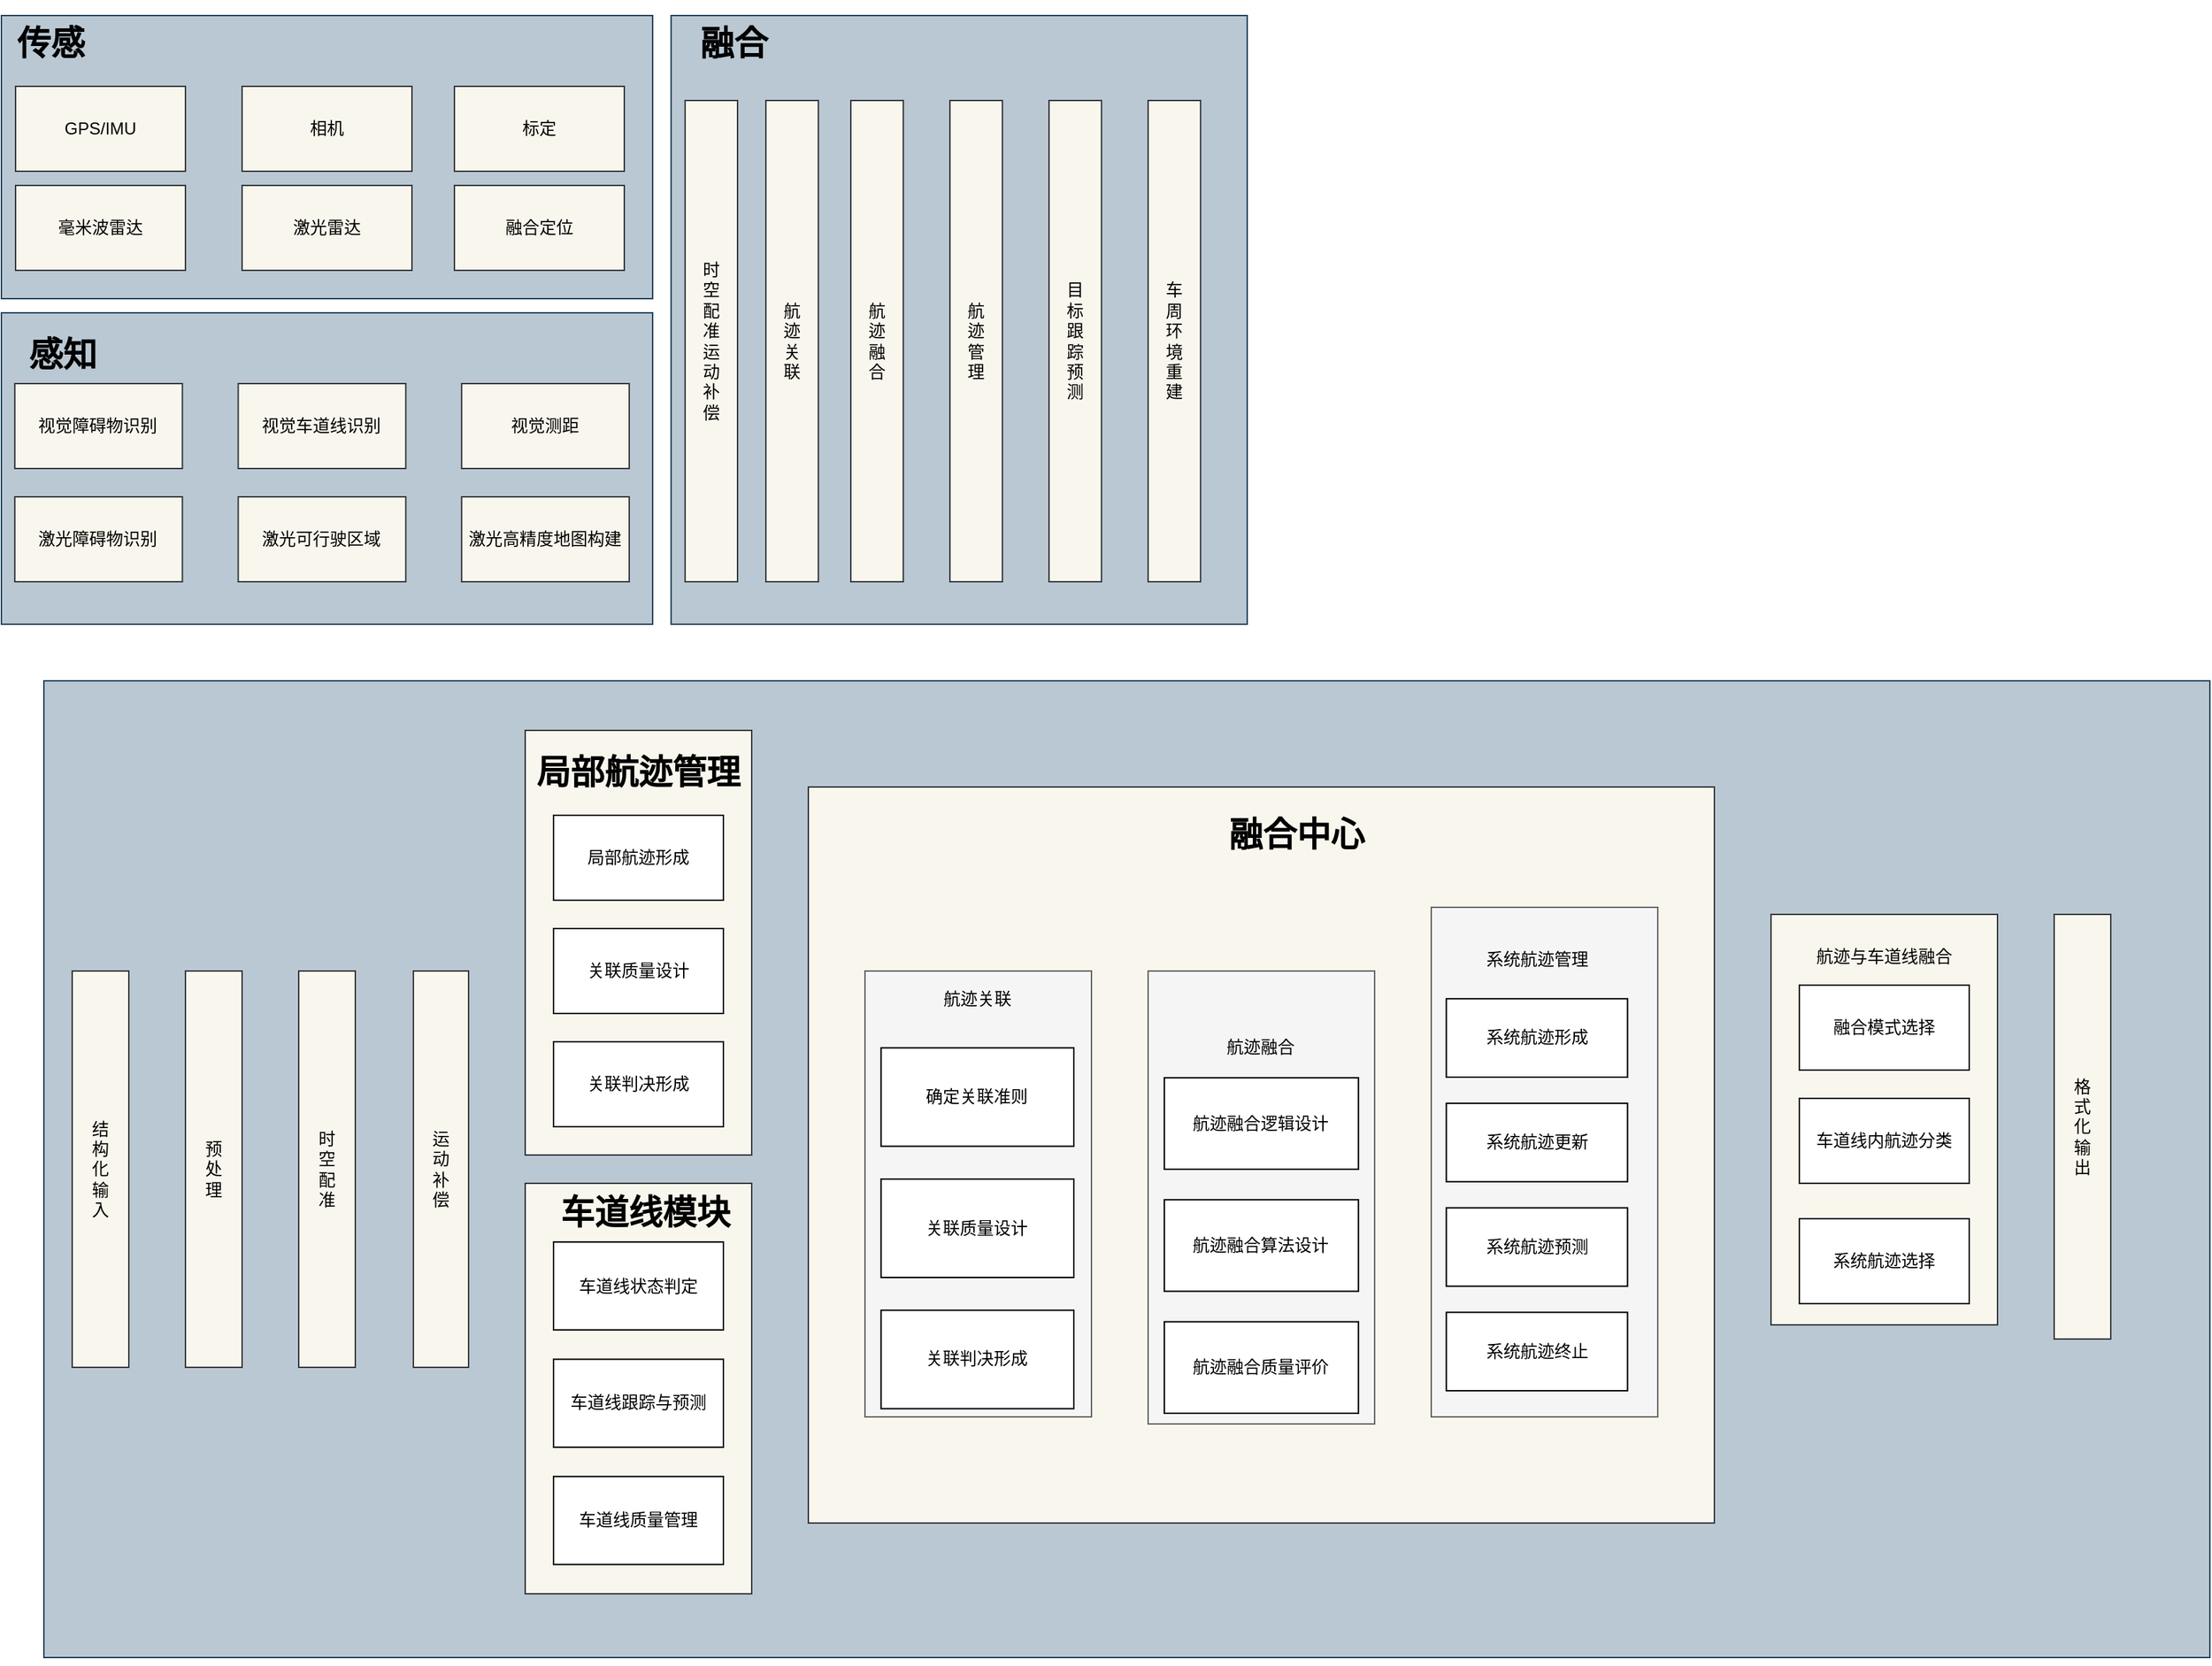 <mxfile version="14.6.12" type="github">
  <diagram id="O4AEN3zp3_15e8FMVuli" name="第 1 页">
    <mxGraphModel dx="1409" dy="5414" grid="1" gridSize="10" guides="1" tooltips="1" connect="1" arrows="1" fold="1" page="1" pageScale="1" pageWidth="3300" pageHeight="4681" math="0" shadow="0">
      <root>
        <mxCell id="0" />
        <mxCell id="1" parent="0" />
        <mxCell id="3C201Es5-cZDIYYvgIIJ-50" value="x" style="group;fillColor=#f5f5f5;strokeColor=#666666;fontColor=#333333;" parent="1" vertex="1" connectable="0">
          <mxGeometry x="70" y="-30" width="460" height="200" as="geometry" />
        </mxCell>
        <mxCell id="3C201Es5-cZDIYYvgIIJ-47" value="" style="rounded=0;whiteSpace=wrap;html=1;fillColor=#bac8d3;strokeColor=#23445d;" parent="3C201Es5-cZDIYYvgIIJ-50" vertex="1">
          <mxGeometry width="460" height="200" as="geometry" />
        </mxCell>
        <mxCell id="3C201Es5-cZDIYYvgIIJ-40" value="GPS/IMU" style="rounded=0;whiteSpace=wrap;html=1;fillColor=#f9f7ed;strokeColor=#36393d;" parent="3C201Es5-cZDIYYvgIIJ-50" vertex="1">
          <mxGeometry x="10" y="50" width="120" height="60" as="geometry" />
        </mxCell>
        <mxCell id="3C201Es5-cZDIYYvgIIJ-41" value="相机" style="rounded=0;whiteSpace=wrap;html=1;fillColor=#f9f7ed;strokeColor=#36393d;" parent="3C201Es5-cZDIYYvgIIJ-50" vertex="1">
          <mxGeometry x="170" y="50" width="120" height="60" as="geometry" />
        </mxCell>
        <mxCell id="3C201Es5-cZDIYYvgIIJ-42" value="毫米波雷达" style="rounded=0;whiteSpace=wrap;html=1;fillColor=#f9f7ed;strokeColor=#36393d;" parent="3C201Es5-cZDIYYvgIIJ-50" vertex="1">
          <mxGeometry x="10" y="120" width="120" height="60" as="geometry" />
        </mxCell>
        <mxCell id="3C201Es5-cZDIYYvgIIJ-43" value="激光雷达" style="rounded=0;whiteSpace=wrap;html=1;fillColor=#f9f7ed;strokeColor=#36393d;" parent="3C201Es5-cZDIYYvgIIJ-50" vertex="1">
          <mxGeometry x="170" y="120" width="120" height="60" as="geometry" />
        </mxCell>
        <mxCell id="3C201Es5-cZDIYYvgIIJ-44" value="标定" style="rounded=0;whiteSpace=wrap;html=1;fillColor=#f9f7ed;strokeColor=#36393d;" parent="3C201Es5-cZDIYYvgIIJ-50" vertex="1">
          <mxGeometry x="320" y="50" width="120" height="60" as="geometry" />
        </mxCell>
        <mxCell id="3C201Es5-cZDIYYvgIIJ-45" value="融合定位" style="rounded=0;whiteSpace=wrap;html=1;fillColor=#f9f7ed;strokeColor=#36393d;" parent="3C201Es5-cZDIYYvgIIJ-50" vertex="1">
          <mxGeometry x="320" y="120" width="120" height="60" as="geometry" />
        </mxCell>
        <mxCell id="3C201Es5-cZDIYYvgIIJ-49" value="&lt;h1&gt;传感&lt;/h1&gt;" style="text;html=1;strokeColor=none;fillColor=none;align=center;verticalAlign=middle;whiteSpace=wrap;rounded=0;" parent="3C201Es5-cZDIYYvgIIJ-50" vertex="1">
          <mxGeometry y="10" width="70" height="20" as="geometry" />
        </mxCell>
        <mxCell id="3C201Es5-cZDIYYvgIIJ-58" value="" style="group;fillColor=none;" parent="1" vertex="1" connectable="0">
          <mxGeometry x="543.06" y="-30" width="406.94" height="430" as="geometry" />
        </mxCell>
        <mxCell id="3C201Es5-cZDIYYvgIIJ-17" value="" style="rounded=0;whiteSpace=wrap;html=1;fillColor=#bac8d3;strokeColor=#23445d;" parent="3C201Es5-cZDIYYvgIIJ-58" vertex="1">
          <mxGeometry width="406.94" height="430" as="geometry" />
        </mxCell>
        <mxCell id="3C201Es5-cZDIYYvgIIJ-8" value="&lt;div align=&quot;center&quot;&gt;时&lt;/div&gt;&lt;div align=&quot;center&quot;&gt;空&lt;/div&gt;&lt;div align=&quot;center&quot;&gt;配&lt;/div&gt;&lt;div align=&quot;center&quot;&gt;准&lt;/div&gt;&lt;div align=&quot;center&quot;&gt;运&lt;/div&gt;&lt;div align=&quot;center&quot;&gt;动&lt;/div&gt;&lt;div align=&quot;center&quot;&gt;补&lt;/div&gt;&lt;div align=&quot;center&quot;&gt;偿&lt;/div&gt;" style="rounded=0;whiteSpace=wrap;html=1;fillColor=#f9f7ed;strokeColor=#36393d;align=center;" parent="3C201Es5-cZDIYYvgIIJ-58" vertex="1">
          <mxGeometry x="9.87" y="60" width="37.07" height="340" as="geometry" />
        </mxCell>
        <mxCell id="3C201Es5-cZDIYYvgIIJ-19" value="&lt;h1&gt;融合&lt;/h1&gt;" style="text;html=1;strokeColor=none;fillColor=none;align=center;verticalAlign=middle;whiteSpace=wrap;rounded=0;" parent="3C201Es5-cZDIYYvgIIJ-58" vertex="1">
          <mxGeometry x="9.865" y="10" width="69.048" height="20" as="geometry" />
        </mxCell>
        <mxCell id="3C201Es5-cZDIYYvgIIJ-51" value="&lt;div align=&quot;center&quot;&gt;航&lt;/div&gt;&lt;div align=&quot;center&quot;&gt;迹&lt;/div&gt;&lt;div align=&quot;center&quot;&gt;关&lt;/div&gt;&lt;div align=&quot;center&quot;&gt;联&lt;br&gt;&lt;/div&gt;" style="rounded=0;whiteSpace=wrap;html=1;fillColor=#f9f7ed;strokeColor=#36393d;align=center;" parent="3C201Es5-cZDIYYvgIIJ-58" vertex="1">
          <mxGeometry x="66.94" y="60" width="37.07" height="340" as="geometry" />
        </mxCell>
        <mxCell id="3C201Es5-cZDIYYvgIIJ-53" value="&lt;div align=&quot;center&quot;&gt;航&lt;/div&gt;&lt;div align=&quot;center&quot;&gt;迹&lt;/div&gt;&lt;div align=&quot;center&quot;&gt;融&lt;/div&gt;&lt;div align=&quot;center&quot;&gt;合&lt;br&gt;&lt;/div&gt;" style="rounded=0;whiteSpace=wrap;html=1;fillColor=#f9f7ed;strokeColor=#36393d;align=center;" parent="3C201Es5-cZDIYYvgIIJ-58" vertex="1">
          <mxGeometry x="126.94" y="60" width="37.07" height="340" as="geometry" />
        </mxCell>
        <mxCell id="3C201Es5-cZDIYYvgIIJ-54" value="&lt;div align=&quot;center&quot;&gt;航&lt;/div&gt;&lt;div align=&quot;center&quot;&gt;迹&lt;/div&gt;&lt;div align=&quot;center&quot;&gt;管&lt;/div&gt;&lt;div align=&quot;center&quot;&gt;理&lt;br&gt;&lt;/div&gt;" style="rounded=0;whiteSpace=wrap;html=1;fillColor=#f9f7ed;strokeColor=#36393d;align=center;" parent="3C201Es5-cZDIYYvgIIJ-58" vertex="1">
          <mxGeometry x="196.94" y="60" width="37.07" height="340" as="geometry" />
        </mxCell>
        <mxCell id="3C201Es5-cZDIYYvgIIJ-56" value="&lt;div&gt;目&lt;/div&gt;&lt;div&gt;标&lt;/div&gt;&lt;div&gt;跟&lt;/div&gt;&lt;div&gt;踪&lt;/div&gt;&lt;div&gt;预&lt;/div&gt;&lt;div&gt;测&lt;/div&gt;" style="rounded=0;whiteSpace=wrap;html=1;fillColor=#f9f7ed;strokeColor=#36393d;align=center;" parent="3C201Es5-cZDIYYvgIIJ-58" vertex="1">
          <mxGeometry x="266.94" y="60" width="37.07" height="340" as="geometry" />
        </mxCell>
        <mxCell id="3C201Es5-cZDIYYvgIIJ-57" value="&lt;div&gt;车&lt;/div&gt;&lt;div&gt;周&lt;/div&gt;&lt;div&gt;环&lt;/div&gt;&lt;div&gt;境&lt;/div&gt;&lt;div&gt;重&lt;/div&gt;&lt;div&gt;建&lt;/div&gt;" style="rounded=0;whiteSpace=wrap;html=1;fillColor=#f9f7ed;strokeColor=#36393d;align=center;" parent="3C201Es5-cZDIYYvgIIJ-58" vertex="1">
          <mxGeometry x="336.94" y="60" width="37.07" height="340" as="geometry" />
        </mxCell>
        <mxCell id="3C201Es5-cZDIYYvgIIJ-60" value="" style="group" parent="1" vertex="1" connectable="0">
          <mxGeometry x="70" y="180" width="460" height="220" as="geometry" />
        </mxCell>
        <mxCell id="3C201Es5-cZDIYYvgIIJ-16" value="" style="rounded=0;whiteSpace=wrap;html=1;fillColor=#bac8d3;strokeColor=#23445d;" parent="3C201Es5-cZDIYYvgIIJ-60" vertex="1">
          <mxGeometry width="460" height="220" as="geometry" />
        </mxCell>
        <mxCell id="3C201Es5-cZDIYYvgIIJ-1" value="视觉障碍物识别" style="rounded=0;whiteSpace=wrap;html=1;fillColor=#f9f7ed;strokeColor=#36393d;" parent="3C201Es5-cZDIYYvgIIJ-60" vertex="1">
          <mxGeometry x="9.456" y="50" width="118.367" height="60" as="geometry" />
        </mxCell>
        <mxCell id="3C201Es5-cZDIYYvgIIJ-2" value="视觉车道线识别" style="rounded=0;whiteSpace=wrap;html=1;fillColor=#f9f7ed;strokeColor=#36393d;" parent="3C201Es5-cZDIYYvgIIJ-60" vertex="1">
          <mxGeometry x="167.279" y="50" width="118.367" height="60" as="geometry" />
        </mxCell>
        <mxCell id="3C201Es5-cZDIYYvgIIJ-3" value="视觉测距" style="rounded=0;whiteSpace=wrap;html=1;fillColor=#f9f7ed;strokeColor=#36393d;" parent="3C201Es5-cZDIYYvgIIJ-60" vertex="1">
          <mxGeometry x="325.102" y="50" width="118.367" height="60" as="geometry" />
        </mxCell>
        <mxCell id="3C201Es5-cZDIYYvgIIJ-5" value="激光可行驶区域" style="rounded=0;whiteSpace=wrap;html=1;fillColor=#f9f7ed;strokeColor=#36393d;" parent="3C201Es5-cZDIYYvgIIJ-60" vertex="1">
          <mxGeometry x="167.279" y="130" width="118.367" height="60" as="geometry" />
        </mxCell>
        <mxCell id="3C201Es5-cZDIYYvgIIJ-6" value="激光障碍物识别" style="rounded=0;whiteSpace=wrap;html=1;fillColor=#f9f7ed;strokeColor=#36393d;" parent="3C201Es5-cZDIYYvgIIJ-60" vertex="1">
          <mxGeometry x="9.456" y="130" width="118.367" height="60" as="geometry" />
        </mxCell>
        <mxCell id="3C201Es5-cZDIYYvgIIJ-7" value="激光高精度地图构建" style="rounded=0;whiteSpace=wrap;html=1;fillColor=#f9f7ed;strokeColor=#36393d;" parent="3C201Es5-cZDIYYvgIIJ-60" vertex="1">
          <mxGeometry x="325.102" y="130" width="118.367" height="60" as="geometry" />
        </mxCell>
        <mxCell id="3C201Es5-cZDIYYvgIIJ-18" value="&lt;h1&gt;感知&lt;/h1&gt;" style="text;html=1;strokeColor=none;fillColor=none;align=center;verticalAlign=middle;whiteSpace=wrap;rounded=0;" parent="3C201Es5-cZDIYYvgIIJ-60" vertex="1">
          <mxGeometry x="9.456" y="20" width="69.048" height="20" as="geometry" />
        </mxCell>
        <mxCell id="v2yGj6eZFDMTaT8g41tm-149" value="" style="group" parent="1" vertex="1" connectable="0">
          <mxGeometry x="80" y="445" width="1530" height="690" as="geometry" />
        </mxCell>
        <mxCell id="v2yGj6eZFDMTaT8g41tm-147" value="" style="rounded=0;whiteSpace=wrap;html=1;fillColor=#bac8d3;strokeColor=#23445d;" parent="v2yGj6eZFDMTaT8g41tm-149" vertex="1">
          <mxGeometry x="20" y="-5" width="1530" height="690" as="geometry" />
        </mxCell>
        <mxCell id="3C201Es5-cZDIYYvgIIJ-61" value="&lt;div&gt;结&lt;/div&gt;&lt;div&gt;构&lt;/div&gt;&lt;div&gt;化&lt;/div&gt;&lt;div&gt;输&lt;/div&gt;&lt;div&gt;入&lt;/div&gt;" style="rounded=0;whiteSpace=wrap;html=1;fillColor=#f9f7ed;strokeColor=#36393d;" parent="v2yGj6eZFDMTaT8g41tm-149" vertex="1">
          <mxGeometry x="40" y="200" width="40" height="280" as="geometry" />
        </mxCell>
        <mxCell id="3C201Es5-cZDIYYvgIIJ-64" value="&lt;div&gt;预&lt;/div&gt;&lt;div&gt;处&lt;/div&gt;&lt;div&gt;理&lt;/div&gt;" style="rounded=0;whiteSpace=wrap;html=1;fillColor=#f9f7ed;strokeColor=#36393d;" parent="v2yGj6eZFDMTaT8g41tm-149" vertex="1">
          <mxGeometry x="120" y="200" width="40" height="280" as="geometry" />
        </mxCell>
        <mxCell id="3C201Es5-cZDIYYvgIIJ-65" value="&lt;div&gt;时&lt;/div&gt;&lt;div&gt;空&lt;/div&gt;&lt;div&gt;配&lt;/div&gt;&lt;div&gt;准&lt;/div&gt;" style="rounded=0;whiteSpace=wrap;html=1;fillColor=#f9f7ed;strokeColor=#36393d;" parent="v2yGj6eZFDMTaT8g41tm-149" vertex="1">
          <mxGeometry x="200" y="200" width="40" height="280" as="geometry" />
        </mxCell>
        <mxCell id="3C201Es5-cZDIYYvgIIJ-66" value="&lt;div&gt;运&lt;/div&gt;&lt;div&gt;动&lt;/div&gt;&lt;div&gt;补&lt;/div&gt;&lt;div&gt;偿&lt;/div&gt;" style="rounded=0;whiteSpace=wrap;html=1;fillColor=#f9f7ed;strokeColor=#36393d;" parent="v2yGj6eZFDMTaT8g41tm-149" vertex="1">
          <mxGeometry x="281" y="200" width="39" height="280" as="geometry" />
        </mxCell>
        <mxCell id="3C201Es5-cZDIYYvgIIJ-86" value="&lt;div&gt;格&lt;/div&gt;&lt;div&gt;式&lt;/div&gt;&lt;div&gt;化&lt;/div&gt;&lt;div&gt;输&lt;/div&gt;&lt;div&gt;出&lt;/div&gt;" style="rounded=0;whiteSpace=wrap;html=1;fillColor=#f9f7ed;strokeColor=#36393d;" parent="v2yGj6eZFDMTaT8g41tm-149" vertex="1">
          <mxGeometry x="1440" y="160" width="40" height="300" as="geometry" />
        </mxCell>
        <mxCell id="3C201Es5-cZDIYYvgIIJ-95" value="" style="group;fillColor=#f9f7ed;strokeColor=#36393d;" parent="v2yGj6eZFDMTaT8g41tm-149" vertex="1" connectable="0">
          <mxGeometry x="360" y="350" width="160" height="290" as="geometry" />
        </mxCell>
        <mxCell id="3C201Es5-cZDIYYvgIIJ-89" value="车道线状态判定" style="rounded=0;whiteSpace=wrap;html=1;" parent="3C201Es5-cZDIYYvgIIJ-95" vertex="1">
          <mxGeometry x="20" y="41.429" width="120" height="62.143" as="geometry" />
        </mxCell>
        <mxCell id="3C201Es5-cZDIYYvgIIJ-90" value="车道线跟踪与预测" style="rounded=0;whiteSpace=wrap;html=1;" parent="3C201Es5-cZDIYYvgIIJ-95" vertex="1">
          <mxGeometry x="20" y="124.286" width="120" height="62.143" as="geometry" />
        </mxCell>
        <mxCell id="3C201Es5-cZDIYYvgIIJ-91" value="车道线质量管理" style="rounded=0;whiteSpace=wrap;html=1;" parent="3C201Es5-cZDIYYvgIIJ-95" vertex="1">
          <mxGeometry x="20" y="207.143" width="120" height="62.143" as="geometry" />
        </mxCell>
        <mxCell id="3C201Es5-cZDIYYvgIIJ-93" value="&lt;h1&gt;车道线模块&lt;/h1&gt;" style="text;html=1;strokeColor=none;fillColor=none;align=center;verticalAlign=middle;whiteSpace=wrap;rounded=0;" parent="3C201Es5-cZDIYYvgIIJ-95" vertex="1">
          <mxGeometry x="20" y="10.357" width="130" height="20.714" as="geometry" />
        </mxCell>
        <mxCell id="v2yGj6eZFDMTaT8g41tm-113" value="" style="group;fillColor=#f9f7ed;strokeColor=#36393d;" parent="v2yGj6eZFDMTaT8g41tm-149" vertex="1" connectable="0">
          <mxGeometry x="1240" y="160" width="160" height="290" as="geometry" />
        </mxCell>
        <mxCell id="v2yGj6eZFDMTaT8g41tm-108" value="" style="rounded=0;whiteSpace=wrap;html=1;fillColor=#f9f7ed;strokeColor=#36393d;" parent="v2yGj6eZFDMTaT8g41tm-113" vertex="1">
          <mxGeometry width="160" height="290" as="geometry" />
        </mxCell>
        <mxCell id="3C201Es5-cZDIYYvgIIJ-83" value="融合模式选择" style="rounded=0;whiteSpace=wrap;html=1;" parent="v2yGj6eZFDMTaT8g41tm-113" vertex="1">
          <mxGeometry x="20" y="50" width="120" height="60" as="geometry" />
        </mxCell>
        <mxCell id="3C201Es5-cZDIYYvgIIJ-84" value="车道线内航迹分类" style="rounded=0;whiteSpace=wrap;html=1;" parent="v2yGj6eZFDMTaT8g41tm-113" vertex="1">
          <mxGeometry x="20" y="130" width="120" height="60" as="geometry" />
        </mxCell>
        <mxCell id="3C201Es5-cZDIYYvgIIJ-85" value="系统航迹选择" style="rounded=0;whiteSpace=wrap;html=1;" parent="v2yGj6eZFDMTaT8g41tm-113" vertex="1">
          <mxGeometry x="20" y="215" width="120" height="60" as="geometry" />
        </mxCell>
        <mxCell id="v2yGj6eZFDMTaT8g41tm-110" value="航迹与车道线融合" style="text;html=1;strokeColor=none;fillColor=none;align=center;verticalAlign=middle;whiteSpace=wrap;rounded=0;" parent="v2yGj6eZFDMTaT8g41tm-113" vertex="1">
          <mxGeometry x="30" y="20" width="100" height="20" as="geometry" />
        </mxCell>
        <mxCell id="v2yGj6eZFDMTaT8g41tm-116" value="" style="group;fillColor=#f9f7ed;strokeColor=#36393d;" parent="v2yGj6eZFDMTaT8g41tm-149" vertex="1" connectable="0">
          <mxGeometry x="360" y="30" width="160" height="300" as="geometry" />
        </mxCell>
        <mxCell id="3C201Es5-cZDIYYvgIIJ-96" value="" style="rounded=0;whiteSpace=wrap;html=1;fillColor=#f9f7ed;strokeColor=#36393d;" parent="v2yGj6eZFDMTaT8g41tm-116" vertex="1">
          <mxGeometry width="160" height="300" as="geometry" />
        </mxCell>
        <mxCell id="3C201Es5-cZDIYYvgIIJ-68" value="局部航迹形成" style="rounded=0;whiteSpace=wrap;html=1;" parent="v2yGj6eZFDMTaT8g41tm-116" vertex="1">
          <mxGeometry x="20" y="60" width="120" height="60" as="geometry" />
        </mxCell>
        <mxCell id="3C201Es5-cZDIYYvgIIJ-69" value="关联质量设计" style="rounded=0;whiteSpace=wrap;html=1;" parent="v2yGj6eZFDMTaT8g41tm-116" vertex="1">
          <mxGeometry x="20" y="140" width="120" height="60" as="geometry" />
        </mxCell>
        <mxCell id="3C201Es5-cZDIYYvgIIJ-70" value="关联判决形成" style="rounded=0;whiteSpace=wrap;html=1;" parent="v2yGj6eZFDMTaT8g41tm-116" vertex="1">
          <mxGeometry x="20" y="220" width="120" height="60" as="geometry" />
        </mxCell>
        <mxCell id="3C201Es5-cZDIYYvgIIJ-97" value="&lt;h1&gt;局部航迹管理&lt;/h1&gt;" style="text;html=1;strokeColor=none;fillColor=none;align=center;verticalAlign=middle;whiteSpace=wrap;rounded=0;" parent="v2yGj6eZFDMTaT8g41tm-116" vertex="1">
          <mxGeometry y="20" width="160" height="20" as="geometry" />
        </mxCell>
        <mxCell id="v2yGj6eZFDMTaT8g41tm-146" value="" style="group" parent="v2yGj6eZFDMTaT8g41tm-149" vertex="1" connectable="0">
          <mxGeometry x="560" y="70" width="640" height="520" as="geometry" />
        </mxCell>
        <mxCell id="v2yGj6eZFDMTaT8g41tm-107" value="" style="group;fillColor=#f9f7ed;strokeColor=#36393d;container=0;" parent="v2yGj6eZFDMTaT8g41tm-146" vertex="1" connectable="0">
          <mxGeometry width="640" height="520" as="geometry" />
        </mxCell>
        <mxCell id="v2yGj6eZFDMTaT8g41tm-105" value="" style="group;fillColor=#f5f5f5;strokeColor=#666666;fontColor=#333333;" parent="v2yGj6eZFDMTaT8g41tm-146" vertex="1" connectable="0">
          <mxGeometry x="440" y="85" width="160" height="360" as="geometry" />
        </mxCell>
        <mxCell id="3C201Es5-cZDIYYvgIIJ-78" value="系统航迹预测" style="rounded=0;whiteSpace=wrap;html=1;" parent="v2yGj6eZFDMTaT8g41tm-105" vertex="1">
          <mxGeometry x="10.667" y="212.308" width="128" height="55.385" as="geometry" />
        </mxCell>
        <mxCell id="3C201Es5-cZDIYYvgIIJ-79" value="系统航迹形成" style="rounded=0;whiteSpace=wrap;html=1;" parent="v2yGj6eZFDMTaT8g41tm-105" vertex="1">
          <mxGeometry x="10.667" y="64.615" width="128" height="55.385" as="geometry" />
        </mxCell>
        <mxCell id="3C201Es5-cZDIYYvgIIJ-80" value="系统航迹更新" style="rounded=0;whiteSpace=wrap;html=1;" parent="v2yGj6eZFDMTaT8g41tm-105" vertex="1">
          <mxGeometry x="10.667" y="138.462" width="128" height="55.385" as="geometry" />
        </mxCell>
        <mxCell id="3C201Es5-cZDIYYvgIIJ-81" value="系统航迹终止" style="rounded=0;whiteSpace=wrap;html=1;" parent="v2yGj6eZFDMTaT8g41tm-105" vertex="1">
          <mxGeometry x="10.667" y="286.154" width="128" height="55.385" as="geometry" />
        </mxCell>
        <mxCell id="v2yGj6eZFDMTaT8g41tm-103" value="系统航迹管理" style="text;html=1;strokeColor=none;fillColor=none;align=center;verticalAlign=middle;whiteSpace=wrap;rounded=0;" parent="v2yGj6eZFDMTaT8g41tm-105" vertex="1">
          <mxGeometry x="26.667" y="27.692" width="96" height="18.462" as="geometry" />
        </mxCell>
        <mxCell id="v2yGj6eZFDMTaT8g41tm-102" value="" style="group" parent="v2yGj6eZFDMTaT8g41tm-146" vertex="1" connectable="0">
          <mxGeometry x="240" y="130" width="160" height="320" as="geometry" />
        </mxCell>
        <mxCell id="v2yGj6eZFDMTaT8g41tm-100" value="" style="rounded=0;whiteSpace=wrap;html=1;fillColor=#f5f5f5;strokeColor=#666666;fontColor=#333333;" parent="v2yGj6eZFDMTaT8g41tm-102" vertex="1">
          <mxGeometry width="160" height="320" as="geometry" />
        </mxCell>
        <mxCell id="3C201Es5-cZDIYYvgIIJ-72" value="航迹融合逻辑设计" style="rounded=0;whiteSpace=wrap;html=1;" parent="v2yGj6eZFDMTaT8g41tm-102" vertex="1">
          <mxGeometry x="11.429" y="75.421" width="137.143" height="64.646" as="geometry" />
        </mxCell>
        <mxCell id="3C201Es5-cZDIYYvgIIJ-73" value="航迹融合算法设计" style="rounded=0;whiteSpace=wrap;html=1;" parent="v2yGj6eZFDMTaT8g41tm-102" vertex="1">
          <mxGeometry x="11.429" y="161.616" width="137.143" height="64.646" as="geometry" />
        </mxCell>
        <mxCell id="3C201Es5-cZDIYYvgIIJ-74" value="航迹融合质量评价" style="rounded=0;whiteSpace=wrap;html=1;" parent="v2yGj6eZFDMTaT8g41tm-102" vertex="1">
          <mxGeometry x="11.429" y="247.811" width="137.143" height="64.646" as="geometry" />
        </mxCell>
        <mxCell id="v2yGj6eZFDMTaT8g41tm-101" value="航迹融合" style="text;html=1;strokeColor=none;fillColor=none;align=center;verticalAlign=middle;whiteSpace=wrap;rounded=0;" parent="v2yGj6eZFDMTaT8g41tm-102" vertex="1">
          <mxGeometry x="51.429" y="43.098" width="57.143" height="21.549" as="geometry" />
        </mxCell>
        <mxCell id="v2yGj6eZFDMTaT8g41tm-99" value="" style="group" parent="v2yGj6eZFDMTaT8g41tm-146" vertex="1" connectable="0">
          <mxGeometry x="40" y="80" width="160" height="365" as="geometry" />
        </mxCell>
        <mxCell id="v2yGj6eZFDMTaT8g41tm-97" value="" style="rounded=0;whiteSpace=wrap;html=1;fillColor=#f5f5f5;strokeColor=#666666;fontColor=#333333;" parent="v2yGj6eZFDMTaT8g41tm-99" vertex="1">
          <mxGeometry y="50" width="160" height="315" as="geometry" />
        </mxCell>
        <mxCell id="3C201Es5-cZDIYYvgIIJ-100" value="确定关联准则" style="rounded=0;whiteSpace=wrap;html=1;" parent="v2yGj6eZFDMTaT8g41tm-99" vertex="1">
          <mxGeometry x="11.348" y="104.286" width="136.17" height="69.524" as="geometry" />
        </mxCell>
        <mxCell id="3C201Es5-cZDIYYvgIIJ-101" value="关联质量设计" style="rounded=0;whiteSpace=wrap;html=1;" parent="v2yGj6eZFDMTaT8g41tm-99" vertex="1">
          <mxGeometry x="11.348" y="196.984" width="136.17" height="69.524" as="geometry" />
        </mxCell>
        <mxCell id="3C201Es5-cZDIYYvgIIJ-102" value="关联判决形成" style="rounded=0;whiteSpace=wrap;html=1;" parent="v2yGj6eZFDMTaT8g41tm-99" vertex="1">
          <mxGeometry x="11.348" y="289.683" width="136.17" height="69.524" as="geometry" />
        </mxCell>
        <mxCell id="v2yGj6eZFDMTaT8g41tm-98" value="航迹关联" style="text;html=1;strokeColor=none;fillColor=none;align=center;verticalAlign=middle;whiteSpace=wrap;rounded=0;" parent="v2yGj6eZFDMTaT8g41tm-99" vertex="1">
          <mxGeometry x="44.255" y="57.937" width="71.489" height="23.175" as="geometry" />
        </mxCell>
        <mxCell id="3C201Es5-cZDIYYvgIIJ-88" value="&lt;h1&gt;融合中心&lt;/h1&gt;" style="text;html=1;strokeColor=none;fillColor=none;align=center;verticalAlign=middle;whiteSpace=wrap;rounded=0;" parent="v2yGj6eZFDMTaT8g41tm-146" vertex="1">
          <mxGeometry x="280" y="20" width="130" height="28.64" as="geometry" />
        </mxCell>
      </root>
    </mxGraphModel>
  </diagram>
</mxfile>
